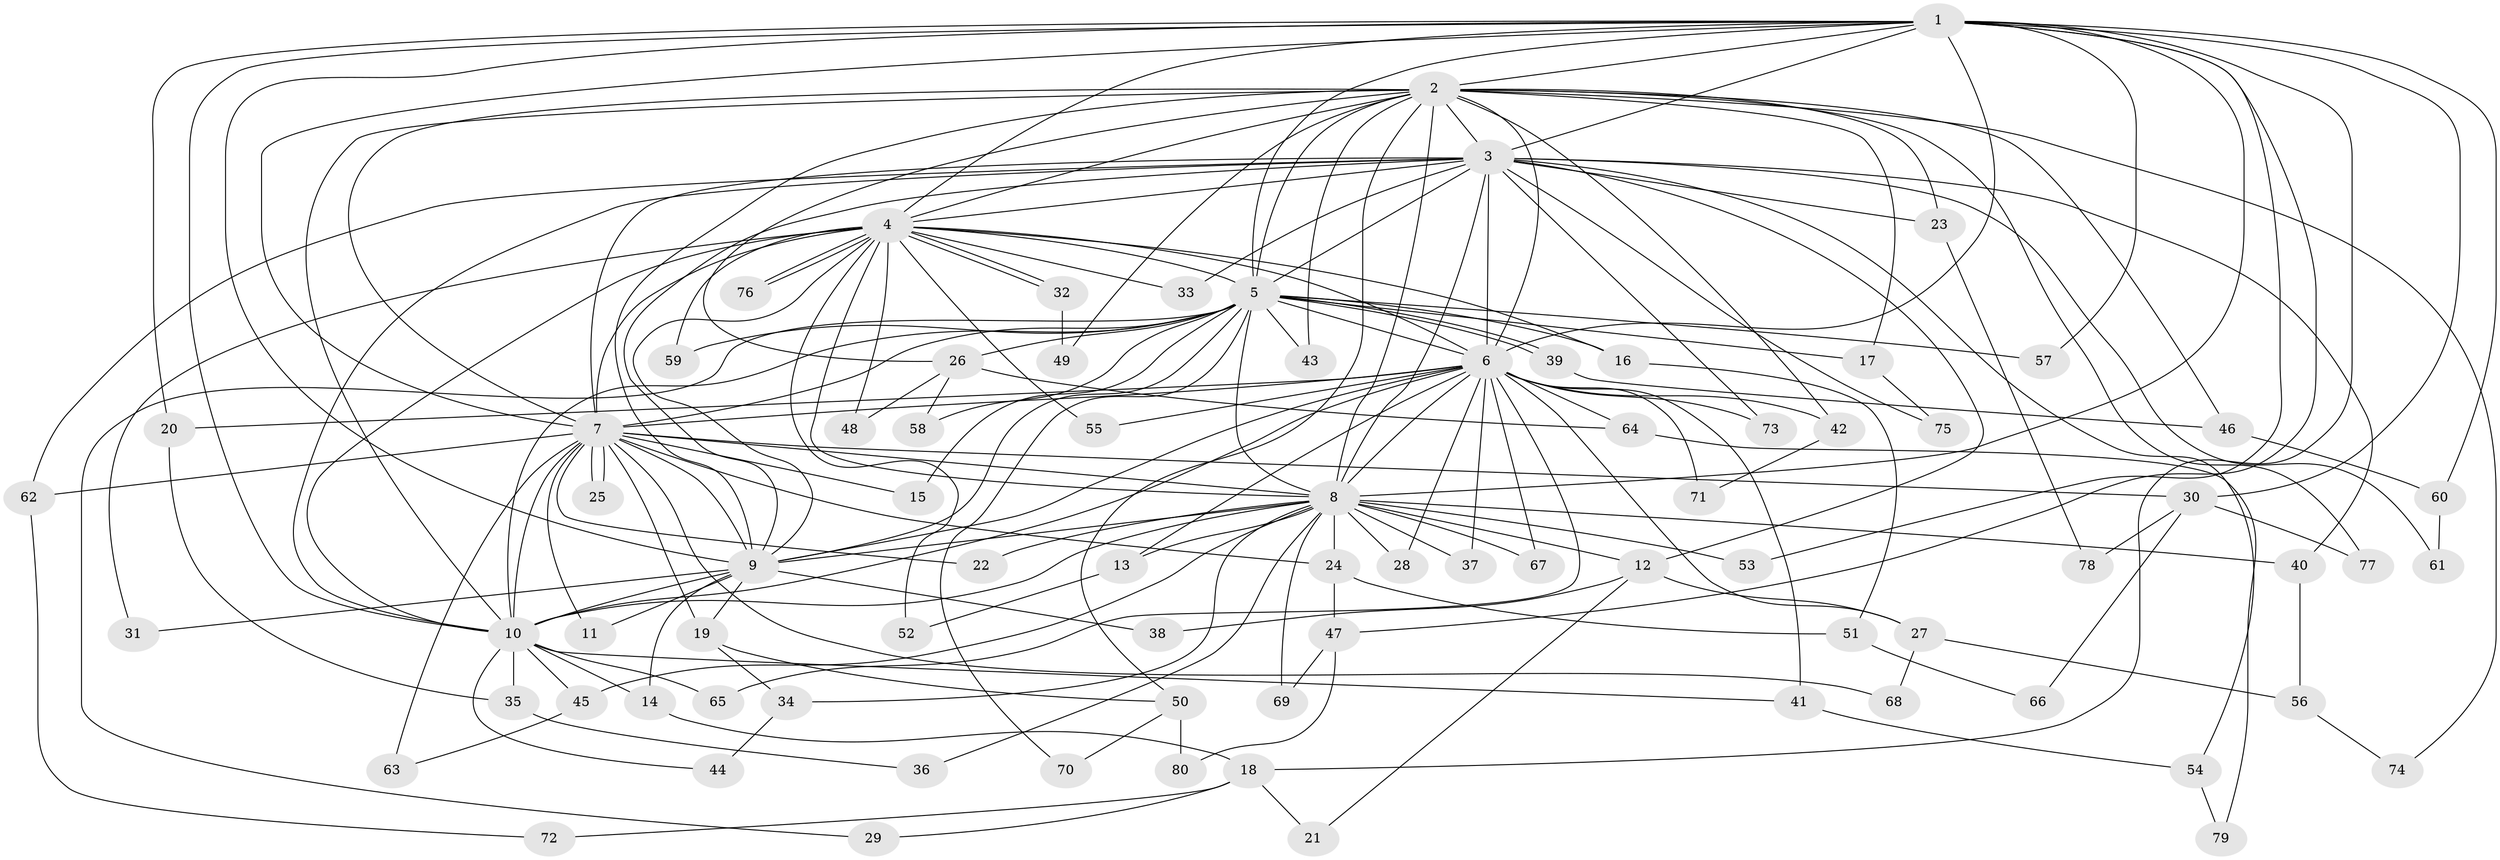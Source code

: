 // Generated by graph-tools (version 1.1) at 2025/01/03/09/25 03:01:18]
// undirected, 80 vertices, 185 edges
graph export_dot {
graph [start="1"]
  node [color=gray90,style=filled];
  1;
  2;
  3;
  4;
  5;
  6;
  7;
  8;
  9;
  10;
  11;
  12;
  13;
  14;
  15;
  16;
  17;
  18;
  19;
  20;
  21;
  22;
  23;
  24;
  25;
  26;
  27;
  28;
  29;
  30;
  31;
  32;
  33;
  34;
  35;
  36;
  37;
  38;
  39;
  40;
  41;
  42;
  43;
  44;
  45;
  46;
  47;
  48;
  49;
  50;
  51;
  52;
  53;
  54;
  55;
  56;
  57;
  58;
  59;
  60;
  61;
  62;
  63;
  64;
  65;
  66;
  67;
  68;
  69;
  70;
  71;
  72;
  73;
  74;
  75;
  76;
  77;
  78;
  79;
  80;
  1 -- 2;
  1 -- 3;
  1 -- 4;
  1 -- 5;
  1 -- 6;
  1 -- 7;
  1 -- 8;
  1 -- 9;
  1 -- 10;
  1 -- 18;
  1 -- 20;
  1 -- 30;
  1 -- 47;
  1 -- 53;
  1 -- 57;
  1 -- 60;
  2 -- 3;
  2 -- 4;
  2 -- 5;
  2 -- 6;
  2 -- 7;
  2 -- 8;
  2 -- 9;
  2 -- 10;
  2 -- 17;
  2 -- 23;
  2 -- 26;
  2 -- 42;
  2 -- 43;
  2 -- 46;
  2 -- 49;
  2 -- 50;
  2 -- 74;
  2 -- 77;
  3 -- 4;
  3 -- 5;
  3 -- 6;
  3 -- 7;
  3 -- 8;
  3 -- 9;
  3 -- 10;
  3 -- 12;
  3 -- 23;
  3 -- 33;
  3 -- 40;
  3 -- 54;
  3 -- 61;
  3 -- 62;
  3 -- 73;
  3 -- 75;
  4 -- 5;
  4 -- 6;
  4 -- 7;
  4 -- 8;
  4 -- 9;
  4 -- 10;
  4 -- 16;
  4 -- 31;
  4 -- 32;
  4 -- 32;
  4 -- 33;
  4 -- 48;
  4 -- 52;
  4 -- 55;
  4 -- 59;
  4 -- 76;
  4 -- 76;
  5 -- 6;
  5 -- 7;
  5 -- 8;
  5 -- 9;
  5 -- 10;
  5 -- 15;
  5 -- 16;
  5 -- 17;
  5 -- 26;
  5 -- 29;
  5 -- 39;
  5 -- 39;
  5 -- 43;
  5 -- 57;
  5 -- 58;
  5 -- 59;
  5 -- 70;
  6 -- 7;
  6 -- 8;
  6 -- 9;
  6 -- 10;
  6 -- 13;
  6 -- 20;
  6 -- 27;
  6 -- 28;
  6 -- 37;
  6 -- 41;
  6 -- 42;
  6 -- 55;
  6 -- 64;
  6 -- 65;
  6 -- 67;
  6 -- 71;
  6 -- 73;
  7 -- 8;
  7 -- 9;
  7 -- 10;
  7 -- 11;
  7 -- 15;
  7 -- 19;
  7 -- 22;
  7 -- 24;
  7 -- 25;
  7 -- 25;
  7 -- 30;
  7 -- 62;
  7 -- 63;
  7 -- 68;
  8 -- 9;
  8 -- 10;
  8 -- 12;
  8 -- 13;
  8 -- 22;
  8 -- 24;
  8 -- 28;
  8 -- 34;
  8 -- 36;
  8 -- 37;
  8 -- 40;
  8 -- 45;
  8 -- 53;
  8 -- 67;
  8 -- 69;
  9 -- 10;
  9 -- 11;
  9 -- 14;
  9 -- 19;
  9 -- 31;
  9 -- 38;
  10 -- 14;
  10 -- 35;
  10 -- 41;
  10 -- 44;
  10 -- 45;
  10 -- 65;
  12 -- 21;
  12 -- 27;
  12 -- 38;
  13 -- 52;
  14 -- 18;
  16 -- 51;
  17 -- 75;
  18 -- 21;
  18 -- 29;
  18 -- 72;
  19 -- 34;
  19 -- 50;
  20 -- 35;
  23 -- 78;
  24 -- 47;
  24 -- 51;
  26 -- 48;
  26 -- 58;
  26 -- 64;
  27 -- 56;
  27 -- 68;
  30 -- 66;
  30 -- 77;
  30 -- 78;
  32 -- 49;
  34 -- 44;
  35 -- 36;
  39 -- 46;
  40 -- 56;
  41 -- 54;
  42 -- 71;
  45 -- 63;
  46 -- 60;
  47 -- 69;
  47 -- 80;
  50 -- 70;
  50 -- 80;
  51 -- 66;
  54 -- 79;
  56 -- 74;
  60 -- 61;
  62 -- 72;
  64 -- 79;
}
